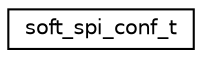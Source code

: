 digraph "Graphical Class Hierarchy"
{
 // LATEX_PDF_SIZE
  edge [fontname="Helvetica",fontsize="10",labelfontname="Helvetica",labelfontsize="10"];
  node [fontname="Helvetica",fontsize="10",shape=record];
  rankdir="LR";
  Node0 [label="soft_spi_conf_t",height=0.2,width=0.4,color="black", fillcolor="white", style="filled",URL="$structsoft__spi__conf__t.html",tooltip="Software SPI port descriptor."];
}
